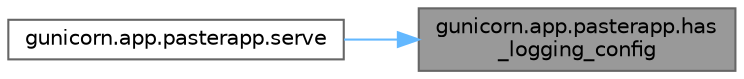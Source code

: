 digraph "gunicorn.app.pasterapp.has_logging_config"
{
 // LATEX_PDF_SIZE
  bgcolor="transparent";
  edge [fontname=Helvetica,fontsize=10,labelfontname=Helvetica,labelfontsize=10];
  node [fontname=Helvetica,fontsize=10,shape=box,height=0.2,width=0.4];
  rankdir="RL";
  Node1 [id="Node000001",label="gunicorn.app.pasterapp.has\l_logging_config",height=0.2,width=0.4,color="gray40", fillcolor="grey60", style="filled", fontcolor="black",tooltip=" "];
  Node1 -> Node2 [id="edge1_Node000001_Node000002",dir="back",color="steelblue1",style="solid",tooltip=" "];
  Node2 [id="Node000002",label="gunicorn.app.pasterapp.serve",height=0.2,width=0.4,color="grey40", fillcolor="white", style="filled",URL="$namespacegunicorn_1_1app_1_1pasterapp.html#a9566dcbdf4c8fe2c521e385e34b7ed6a",tooltip=" "];
}
